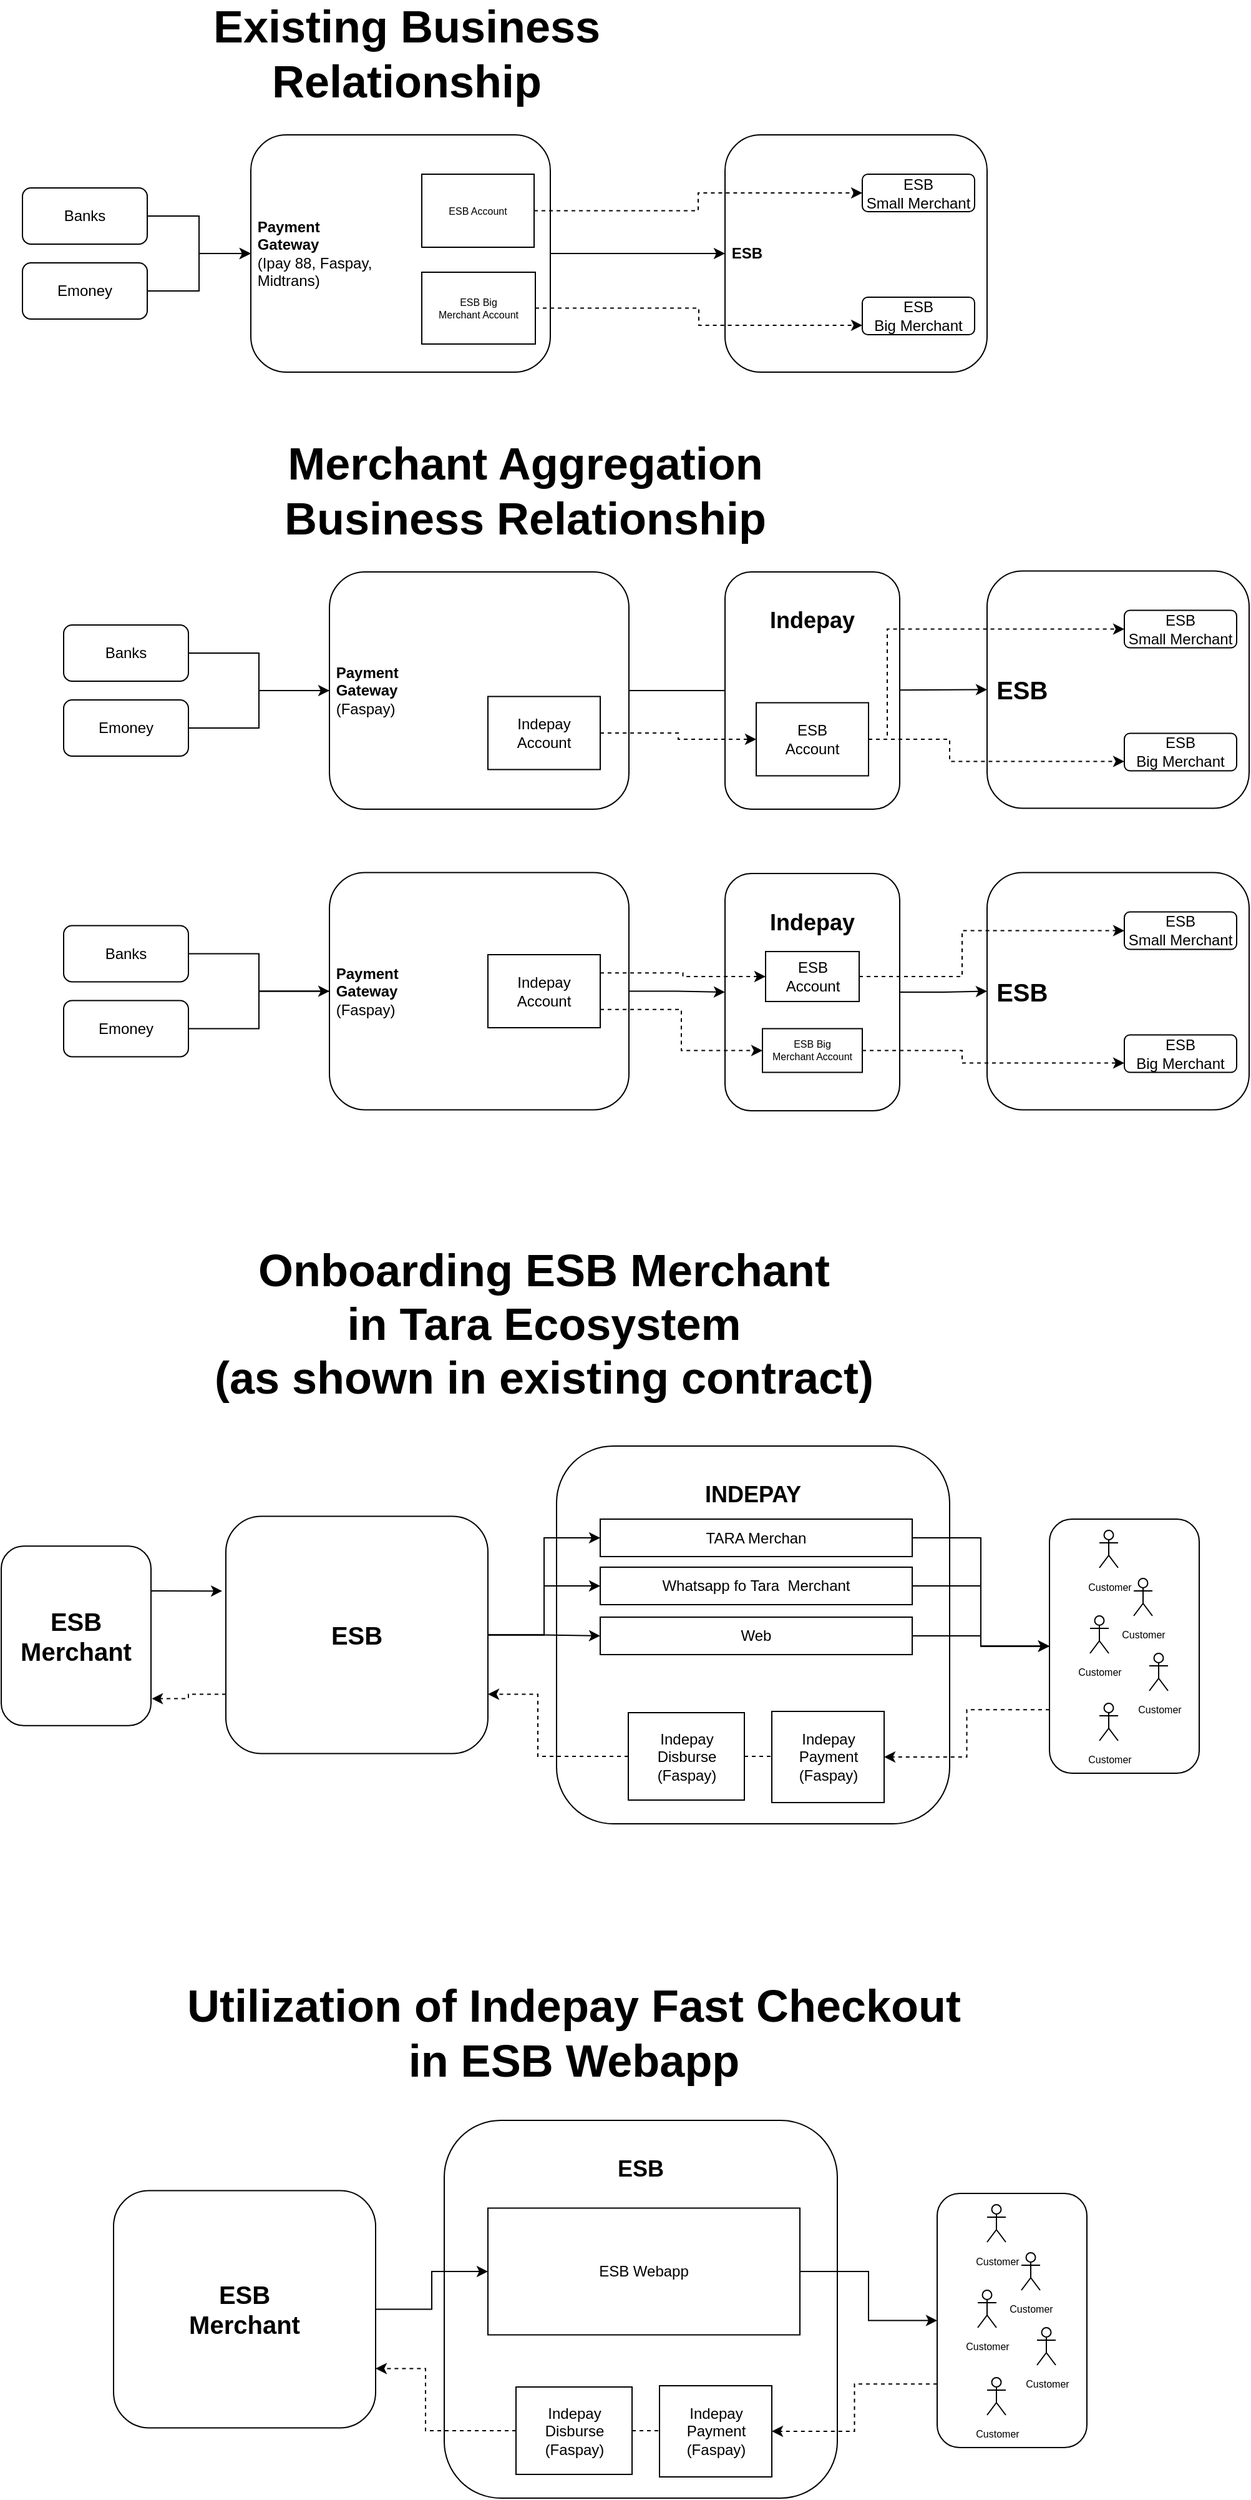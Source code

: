 <mxfile version="16.6.6" type="github">
  <diagram id="QpHCLaUq6RoqsA1fP30t" name="Page-1">
    <mxGraphModel dx="1117" dy="657" grid="1" gridSize="10" guides="1" tooltips="1" connect="1" arrows="1" fold="1" page="1" pageScale="1" pageWidth="850" pageHeight="1100" math="0" shadow="0">
      <root>
        <mxCell id="0" />
        <mxCell id="1" parent="0" />
        <mxCell id="2sVnB2PPkFa4KDsbbvt0-172" value="&lt;br&gt;INDEPAY" style="rounded=1;whiteSpace=wrap;html=1;fontSize=18;fontStyle=1;verticalAlign=top;" parent="1" vertex="1">
          <mxGeometry x="465" y="1180" width="315" height="302.5" as="geometry" />
        </mxCell>
        <mxCell id="2aQXd-WrwI2MJ-AVuC0N-1" style="edgeStyle=orthogonalEdgeStyle;rounded=0;orthogonalLoop=1;jettySize=auto;html=1;exitX=0;exitY=0.75;exitDx=0;exitDy=0;dashed=1;" edge="1" parent="1" source="2sVnB2PPkFa4KDsbbvt0-183" target="2sVnB2PPkFa4KDsbbvt0-196">
          <mxGeometry relative="1" as="geometry" />
        </mxCell>
        <mxCell id="2sVnB2PPkFa4KDsbbvt0-183" value="" style="rounded=1;whiteSpace=wrap;html=1;fontSize=8;" parent="1" vertex="1">
          <mxGeometry x="860" y="1238.5" width="120" height="203.5" as="geometry" />
        </mxCell>
        <mxCell id="2sVnB2PPkFa4KDsbbvt0-143" value="&lt;b style=&quot;font-size: 20px;&quot;&gt;&lt;span style=&quot;white-space: pre; font-size: 20px;&quot;&gt; &lt;/span&gt;ESB&lt;/b&gt;" style="rounded=1;whiteSpace=wrap;html=1;align=left;fontSize=20;" parent="1" vertex="1">
          <mxGeometry x="810" y="720.75" width="210" height="190" as="geometry" />
        </mxCell>
        <mxCell id="2sVnB2PPkFa4KDsbbvt0-144" value="ESB&lt;br&gt;Small Merchant" style="rounded=1;whiteSpace=wrap;html=1;" parent="1" vertex="1">
          <mxGeometry x="920" y="752.25" width="90" height="30" as="geometry" />
        </mxCell>
        <mxCell id="2sVnB2PPkFa4KDsbbvt0-145" value="ESB&lt;br&gt;Big Merchant" style="rounded=1;whiteSpace=wrap;html=1;" parent="1" vertex="1">
          <mxGeometry x="920" y="850.75" width="90" height="30" as="geometry" />
        </mxCell>
        <mxCell id="2sVnB2PPkFa4KDsbbvt0-8" style="edgeStyle=orthogonalEdgeStyle;rounded=0;orthogonalLoop=1;jettySize=auto;html=1;exitX=1;exitY=0.5;exitDx=0;exitDy=0;entryX=0;entryY=0.5;entryDx=0;entryDy=0;" parent="1" source="2sVnB2PPkFa4KDsbbvt0-1" target="2sVnB2PPkFa4KDsbbvt0-2" edge="1">
          <mxGeometry relative="1" as="geometry" />
        </mxCell>
        <mxCell id="2sVnB2PPkFa4KDsbbvt0-1" value="Banks" style="rounded=1;whiteSpace=wrap;html=1;" parent="1" vertex="1">
          <mxGeometry x="37" y="172.5" width="100" height="45" as="geometry" />
        </mxCell>
        <mxCell id="2sVnB2PPkFa4KDsbbvt0-99" style="edgeStyle=orthogonalEdgeStyle;rounded=0;orthogonalLoop=1;jettySize=auto;html=1;exitX=1;exitY=0.5;exitDx=0;exitDy=0;entryX=0;entryY=0.5;entryDx=0;entryDy=0;fontSize=9;" parent="1" source="2sVnB2PPkFa4KDsbbvt0-2" target="2sVnB2PPkFa4KDsbbvt0-3" edge="1">
          <mxGeometry relative="1" as="geometry" />
        </mxCell>
        <mxCell id="2sVnB2PPkFa4KDsbbvt0-2" value="&lt;span style=&quot;font-weight: bold ; white-space: pre&quot;&gt; &lt;/span&gt;&lt;b&gt;Payment&lt;/b&gt;&lt;br&gt;&lt;span style=&quot;font-weight: bold ; white-space: pre&quot;&gt; &lt;/span&gt;&lt;b&gt;Gateway&lt;/b&gt;&lt;br&gt;&lt;div&gt;&lt;span style=&quot;white-space: pre&quot;&gt; &lt;/span&gt;&lt;span&gt;(Ipay 88, Faspay,&lt;/span&gt;&lt;/div&gt;&lt;div&gt;&lt;span&gt;&lt;span style=&quot;white-space: pre&quot;&gt; &lt;/span&gt;Midtrans)&lt;/span&gt;&lt;/div&gt;" style="rounded=1;whiteSpace=wrap;html=1;align=left;" parent="1" vertex="1">
          <mxGeometry x="220" y="130" width="240" height="190" as="geometry" />
        </mxCell>
        <mxCell id="2sVnB2PPkFa4KDsbbvt0-3" value="&lt;b&gt;&lt;span style=&quot;white-space: pre&quot;&gt; &lt;/span&gt;ESB&lt;/b&gt;" style="rounded=1;whiteSpace=wrap;html=1;align=left;" parent="1" vertex="1">
          <mxGeometry x="600" y="130" width="210" height="190" as="geometry" />
        </mxCell>
        <mxCell id="2sVnB2PPkFa4KDsbbvt0-4" value="ESB&lt;br&gt;Small Merchant" style="rounded=1;whiteSpace=wrap;html=1;" parent="1" vertex="1">
          <mxGeometry x="710" y="161.5" width="90" height="30" as="geometry" />
        </mxCell>
        <mxCell id="2sVnB2PPkFa4KDsbbvt0-5" value="ESB&lt;br&gt;Big Merchant" style="rounded=1;whiteSpace=wrap;html=1;" parent="1" vertex="1">
          <mxGeometry x="710" y="260" width="90" height="30" as="geometry" />
        </mxCell>
        <mxCell id="2sVnB2PPkFa4KDsbbvt0-9" style="edgeStyle=orthogonalEdgeStyle;rounded=0;orthogonalLoop=1;jettySize=auto;html=1;exitX=1;exitY=0.5;exitDx=0;exitDy=0;entryX=0;entryY=0.5;entryDx=0;entryDy=0;" parent="1" source="2sVnB2PPkFa4KDsbbvt0-6" target="2sVnB2PPkFa4KDsbbvt0-2" edge="1">
          <mxGeometry relative="1" as="geometry" />
        </mxCell>
        <mxCell id="2sVnB2PPkFa4KDsbbvt0-6" value="Emoney" style="rounded=1;whiteSpace=wrap;html=1;" parent="1" vertex="1">
          <mxGeometry x="37" y="232.5" width="100" height="45" as="geometry" />
        </mxCell>
        <mxCell id="2sVnB2PPkFa4KDsbbvt0-100" style="edgeStyle=orthogonalEdgeStyle;rounded=0;orthogonalLoop=1;jettySize=auto;html=1;exitX=1;exitY=0.5;exitDx=0;exitDy=0;fontSize=9;dashed=1;" parent="1" source="2sVnB2PPkFa4KDsbbvt0-14" target="2sVnB2PPkFa4KDsbbvt0-4" edge="1">
          <mxGeometry relative="1" as="geometry" />
        </mxCell>
        <mxCell id="2sVnB2PPkFa4KDsbbvt0-14" value="ESB Account" style="rounded=0;whiteSpace=wrap;html=1;fontSize=8;" parent="1" vertex="1">
          <mxGeometry x="357" y="161.5" width="90" height="58.5" as="geometry" />
        </mxCell>
        <mxCell id="2sVnB2PPkFa4KDsbbvt0-101" style="edgeStyle=orthogonalEdgeStyle;rounded=0;orthogonalLoop=1;jettySize=auto;html=1;exitX=1;exitY=0.5;exitDx=0;exitDy=0;entryX=0;entryY=0.75;entryDx=0;entryDy=0;fontSize=9;dashed=1;" parent="1" source="2sVnB2PPkFa4KDsbbvt0-15" target="2sVnB2PPkFa4KDsbbvt0-5" edge="1">
          <mxGeometry relative="1" as="geometry" />
        </mxCell>
        <mxCell id="2sVnB2PPkFa4KDsbbvt0-15" value="ESB Big&lt;br&gt;Merchant Account" style="rounded=0;whiteSpace=wrap;html=1;fontSize=8;" parent="1" vertex="1">
          <mxGeometry x="357" y="240" width="91" height="57.5" as="geometry" />
        </mxCell>
        <mxCell id="2sVnB2PPkFa4KDsbbvt0-19" value="Existing Business Relationship" style="text;html=1;strokeColor=none;fillColor=none;align=center;verticalAlign=middle;whiteSpace=wrap;rounded=0;fontSize=36;fontStyle=1" parent="1" vertex="1">
          <mxGeometry x="180" y="50" width="330" height="30" as="geometry" />
        </mxCell>
        <mxCell id="2sVnB2PPkFa4KDsbbvt0-20" value="Merchant Aggregation&lt;br&gt;Business Relationship" style="text;html=1;strokeColor=none;fillColor=none;align=center;verticalAlign=middle;whiteSpace=wrap;rounded=0;fontSize=36;fontStyle=1" parent="1" vertex="1">
          <mxGeometry x="150" y="400" width="580" height="30" as="geometry" />
        </mxCell>
        <mxCell id="2sVnB2PPkFa4KDsbbvt0-21" style="edgeStyle=orthogonalEdgeStyle;rounded=0;orthogonalLoop=1;jettySize=auto;html=1;exitX=1;exitY=0.5;exitDx=0;exitDy=0;" parent="1" source="2sVnB2PPkFa4KDsbbvt0-22" target="2sVnB2PPkFa4KDsbbvt0-103" edge="1">
          <mxGeometry relative="1" as="geometry">
            <mxPoint x="200" y="570" as="targetPoint" />
          </mxGeometry>
        </mxCell>
        <mxCell id="2sVnB2PPkFa4KDsbbvt0-22" value="Banks" style="rounded=1;whiteSpace=wrap;html=1;" parent="1" vertex="1">
          <mxGeometry x="70" y="522.5" width="100" height="45" as="geometry" />
        </mxCell>
        <mxCell id="2sVnB2PPkFa4KDsbbvt0-29" value="Emoney" style="rounded=1;whiteSpace=wrap;html=1;" parent="1" vertex="1">
          <mxGeometry x="70" y="582.5" width="100" height="45" as="geometry" />
        </mxCell>
        <mxCell id="2sVnB2PPkFa4KDsbbvt0-38" value="" style="edgeStyle=orthogonalEdgeStyle;rounded=0;orthogonalLoop=1;jettySize=auto;html=1;exitX=1;exitY=0.5;exitDx=0;exitDy=0;entryX=0;entryY=0.5;entryDx=0;entryDy=0;endArrow=none;" parent="1" source="2sVnB2PPkFa4KDsbbvt0-29" target="2sVnB2PPkFa4KDsbbvt0-103" edge="1">
          <mxGeometry relative="1" as="geometry">
            <mxPoint x="137" y="587.5" as="sourcePoint" />
            <mxPoint x="200" y="570" as="targetPoint" />
          </mxGeometry>
        </mxCell>
        <mxCell id="2sVnB2PPkFa4KDsbbvt0-102" style="edgeStyle=orthogonalEdgeStyle;rounded=0;orthogonalLoop=1;jettySize=auto;html=1;exitX=1;exitY=0.5;exitDx=0;exitDy=0;entryX=0;entryY=0.5;entryDx=0;entryDy=0;fontSize=9;" parent="1" source="2sVnB2PPkFa4KDsbbvt0-103" target="2sVnB2PPkFa4KDsbbvt0-104" edge="1">
          <mxGeometry relative="1" as="geometry" />
        </mxCell>
        <mxCell id="2sVnB2PPkFa4KDsbbvt0-103" value="&lt;span style=&quot;font-weight: bold ; white-space: pre&quot;&gt; &lt;/span&gt;&lt;b&gt;Payment&lt;/b&gt;&lt;br&gt;&lt;span style=&quot;font-weight: bold ; white-space: pre&quot;&gt; &lt;/span&gt;&lt;b&gt;Gateway&lt;/b&gt;&lt;br&gt;&lt;div&gt;&lt;span style=&quot;white-space: pre&quot;&gt; &lt;/span&gt;&lt;span&gt;(Faspay&lt;/span&gt;&lt;span&gt;)&lt;/span&gt;&lt;/div&gt;" style="rounded=1;whiteSpace=wrap;html=1;align=left;" parent="1" vertex="1">
          <mxGeometry x="283" y="480" width="240" height="190" as="geometry" />
        </mxCell>
        <mxCell id="2sVnB2PPkFa4KDsbbvt0-104" value="&lt;b style=&quot;font-size: 20px;&quot;&gt;&lt;span style=&quot;white-space: pre; font-size: 20px;&quot;&gt; &lt;/span&gt;ESB&lt;/b&gt;" style="rounded=1;whiteSpace=wrap;html=1;align=left;fontSize=20;" parent="1" vertex="1">
          <mxGeometry x="810" y="479.25" width="210" height="190" as="geometry" />
        </mxCell>
        <mxCell id="2sVnB2PPkFa4KDsbbvt0-105" value="ESB&lt;br&gt;Small Merchant" style="rounded=1;whiteSpace=wrap;html=1;" parent="1" vertex="1">
          <mxGeometry x="920" y="510.75" width="90" height="30" as="geometry" />
        </mxCell>
        <mxCell id="2sVnB2PPkFa4KDsbbvt0-106" value="ESB&lt;br&gt;Big Merchant" style="rounded=1;whiteSpace=wrap;html=1;" parent="1" vertex="1">
          <mxGeometry x="920" y="609.25" width="90" height="30" as="geometry" />
        </mxCell>
        <mxCell id="2sVnB2PPkFa4KDsbbvt0-108" value="Indepay Account" style="rounded=0;whiteSpace=wrap;html=1;fontSize=12;" parent="1" vertex="1">
          <mxGeometry x="410" y="579.75" width="90" height="58.5" as="geometry" />
        </mxCell>
        <mxCell id="2sVnB2PPkFa4KDsbbvt0-135" value="&lt;br&gt;Indepay" style="rounded=1;whiteSpace=wrap;html=1;fontSize=18;fontStyle=1;verticalAlign=top;" parent="1" vertex="1">
          <mxGeometry x="600" y="480" width="140" height="190" as="geometry" />
        </mxCell>
        <mxCell id="2sVnB2PPkFa4KDsbbvt0-137" style="edgeStyle=orthogonalEdgeStyle;rounded=0;orthogonalLoop=1;jettySize=auto;html=1;exitX=1;exitY=0.5;exitDx=0;exitDy=0;" parent="1" source="2sVnB2PPkFa4KDsbbvt0-138" target="2sVnB2PPkFa4KDsbbvt0-142" edge="1">
          <mxGeometry relative="1" as="geometry">
            <mxPoint x="200" y="810.75" as="targetPoint" />
          </mxGeometry>
        </mxCell>
        <mxCell id="2sVnB2PPkFa4KDsbbvt0-138" value="Banks" style="rounded=1;whiteSpace=wrap;html=1;" parent="1" vertex="1">
          <mxGeometry x="70" y="763.25" width="100" height="45" as="geometry" />
        </mxCell>
        <mxCell id="2sVnB2PPkFa4KDsbbvt0-139" value="Emoney" style="rounded=1;whiteSpace=wrap;html=1;" parent="1" vertex="1">
          <mxGeometry x="70" y="823.25" width="100" height="45" as="geometry" />
        </mxCell>
        <mxCell id="2sVnB2PPkFa4KDsbbvt0-140" value="" style="edgeStyle=orthogonalEdgeStyle;rounded=0;orthogonalLoop=1;jettySize=auto;html=1;exitX=1;exitY=0.5;exitDx=0;exitDy=0;entryX=0;entryY=0.5;entryDx=0;entryDy=0;endArrow=none;" parent="1" source="2sVnB2PPkFa4KDsbbvt0-139" target="2sVnB2PPkFa4KDsbbvt0-142" edge="1">
          <mxGeometry relative="1" as="geometry">
            <mxPoint x="137" y="828.25" as="sourcePoint" />
            <mxPoint x="200" y="810.75" as="targetPoint" />
          </mxGeometry>
        </mxCell>
        <mxCell id="2aQXd-WrwI2MJ-AVuC0N-31" style="edgeStyle=orthogonalEdgeStyle;rounded=0;orthogonalLoop=1;jettySize=auto;html=1;exitX=1;exitY=0.5;exitDx=0;exitDy=0;entryX=0;entryY=0.5;entryDx=0;entryDy=0;" edge="1" parent="1" source="2sVnB2PPkFa4KDsbbvt0-142" target="2sVnB2PPkFa4KDsbbvt0-147">
          <mxGeometry relative="1" as="geometry" />
        </mxCell>
        <mxCell id="2sVnB2PPkFa4KDsbbvt0-142" value="&lt;span style=&quot;font-weight: bold ; white-space: pre&quot;&gt; &lt;/span&gt;&lt;b&gt;Payment&lt;/b&gt;&lt;br&gt;&lt;span style=&quot;font-weight: bold ; white-space: pre&quot;&gt; &lt;/span&gt;&lt;b&gt;Gateway&lt;/b&gt;&lt;br&gt;&lt;div&gt;&lt;span style=&quot;white-space: pre&quot;&gt; &lt;/span&gt;&lt;span&gt;(Faspay&lt;/span&gt;&lt;span&gt;)&lt;/span&gt;&lt;/div&gt;" style="rounded=1;whiteSpace=wrap;html=1;align=left;" parent="1" vertex="1">
          <mxGeometry x="283" y="720.75" width="240" height="190" as="geometry" />
        </mxCell>
        <mxCell id="2sVnB2PPkFa4KDsbbvt0-146" value="Indepay Account" style="rounded=0;whiteSpace=wrap;html=1;fontSize=12;" parent="1" vertex="1">
          <mxGeometry x="410" y="786.5" width="90" height="58.5" as="geometry" />
        </mxCell>
        <mxCell id="2aQXd-WrwI2MJ-AVuC0N-39" style="edgeStyle=orthogonalEdgeStyle;rounded=0;orthogonalLoop=1;jettySize=auto;html=1;entryX=0;entryY=0.5;entryDx=0;entryDy=0;" edge="1" parent="1" source="2sVnB2PPkFa4KDsbbvt0-147" target="2sVnB2PPkFa4KDsbbvt0-143">
          <mxGeometry relative="1" as="geometry" />
        </mxCell>
        <mxCell id="2sVnB2PPkFa4KDsbbvt0-147" value="&lt;br&gt;Indepay" style="rounded=1;whiteSpace=wrap;html=1;fontSize=18;fontStyle=1;verticalAlign=top;" parent="1" vertex="1">
          <mxGeometry x="600" y="721.5" width="140" height="190" as="geometry" />
        </mxCell>
        <mxCell id="2sVnB2PPkFa4KDsbbvt0-150" value="Onboarding ESB Merchant&lt;br&gt;in Tara Ecosystem&lt;br&gt;(as shown in existing contract)" style="text;html=1;strokeColor=none;fillColor=none;align=center;verticalAlign=middle;whiteSpace=wrap;rounded=0;fontSize=36;fontStyle=1" parent="1" vertex="1">
          <mxGeometry x="165" y="1067" width="580" height="30" as="geometry" />
        </mxCell>
        <mxCell id="2sVnB2PPkFa4KDsbbvt0-198" style="edgeStyle=orthogonalEdgeStyle;rounded=0;orthogonalLoop=1;jettySize=auto;html=1;exitX=1;exitY=0.5;exitDx=0;exitDy=0;entryX=0;entryY=0.5;entryDx=0;entryDy=0;fontSize=8;" parent="1" source="2sVnB2PPkFa4KDsbbvt0-169" target="2sVnB2PPkFa4KDsbbvt0-173" edge="1">
          <mxGeometry relative="1" as="geometry" />
        </mxCell>
        <mxCell id="2sVnB2PPkFa4KDsbbvt0-199" style="edgeStyle=orthogonalEdgeStyle;rounded=0;orthogonalLoop=1;jettySize=auto;html=1;exitX=1;exitY=0.5;exitDx=0;exitDy=0;fontSize=8;" parent="1" source="2sVnB2PPkFa4KDsbbvt0-169" target="2sVnB2PPkFa4KDsbbvt0-174" edge="1">
          <mxGeometry relative="1" as="geometry" />
        </mxCell>
        <mxCell id="2sVnB2PPkFa4KDsbbvt0-200" style="edgeStyle=orthogonalEdgeStyle;rounded=0;orthogonalLoop=1;jettySize=auto;html=1;exitX=1;exitY=0.5;exitDx=0;exitDy=0;fontSize=8;" parent="1" source="2sVnB2PPkFa4KDsbbvt0-169" target="2sVnB2PPkFa4KDsbbvt0-175" edge="1">
          <mxGeometry relative="1" as="geometry" />
        </mxCell>
        <mxCell id="2aQXd-WrwI2MJ-AVuC0N-29" style="edgeStyle=orthogonalEdgeStyle;rounded=0;orthogonalLoop=1;jettySize=auto;html=1;exitX=0;exitY=0.75;exitDx=0;exitDy=0;entryX=1.005;entryY=0.85;entryDx=0;entryDy=0;entryPerimeter=0;dashed=1;" edge="1" parent="1" source="2sVnB2PPkFa4KDsbbvt0-169" target="2aQXd-WrwI2MJ-AVuC0N-26">
          <mxGeometry relative="1" as="geometry" />
        </mxCell>
        <mxCell id="2sVnB2PPkFa4KDsbbvt0-169" value="&lt;b style=&quot;font-size: 20px&quot;&gt;ESB&lt;/b&gt;" style="rounded=1;whiteSpace=wrap;html=1;align=center;fontSize=20;" parent="1" vertex="1">
          <mxGeometry x="200" y="1236.25" width="210" height="190" as="geometry" />
        </mxCell>
        <mxCell id="2sVnB2PPkFa4KDsbbvt0-193" style="edgeStyle=orthogonalEdgeStyle;rounded=0;orthogonalLoop=1;jettySize=auto;html=1;exitX=1;exitY=0.5;exitDx=0;exitDy=0;entryX=0;entryY=0.5;entryDx=0;entryDy=0;fontSize=8;" parent="1" source="2sVnB2PPkFa4KDsbbvt0-173" target="2sVnB2PPkFa4KDsbbvt0-183" edge="1">
          <mxGeometry relative="1" as="geometry" />
        </mxCell>
        <mxCell id="2sVnB2PPkFa4KDsbbvt0-173" value="TARA Merchan" style="rounded=0;whiteSpace=wrap;html=1;fontSize=12;" parent="1" vertex="1">
          <mxGeometry x="500" y="1238.5" width="250" height="30" as="geometry" />
        </mxCell>
        <mxCell id="2sVnB2PPkFa4KDsbbvt0-194" style="edgeStyle=orthogonalEdgeStyle;rounded=0;orthogonalLoop=1;jettySize=auto;html=1;exitX=1;exitY=0.5;exitDx=0;exitDy=0;entryX=0;entryY=0.5;entryDx=0;entryDy=0;fontSize=8;" parent="1" source="2sVnB2PPkFa4KDsbbvt0-174" target="2sVnB2PPkFa4KDsbbvt0-183" edge="1">
          <mxGeometry relative="1" as="geometry" />
        </mxCell>
        <mxCell id="2sVnB2PPkFa4KDsbbvt0-174" value="Whatsapp fo Tara&amp;nbsp; Merchant" style="rounded=0;whiteSpace=wrap;html=1;fontSize=12;" parent="1" vertex="1">
          <mxGeometry x="500" y="1277" width="250" height="30" as="geometry" />
        </mxCell>
        <mxCell id="2sVnB2PPkFa4KDsbbvt0-195" style="edgeStyle=orthogonalEdgeStyle;rounded=0;orthogonalLoop=1;jettySize=auto;html=1;exitX=1;exitY=0.5;exitDx=0;exitDy=0;fontSize=8;" parent="1" source="2sVnB2PPkFa4KDsbbvt0-175" target="2sVnB2PPkFa4KDsbbvt0-183" edge="1">
          <mxGeometry relative="1" as="geometry" />
        </mxCell>
        <mxCell id="2sVnB2PPkFa4KDsbbvt0-175" value="Web" style="rounded=0;whiteSpace=wrap;html=1;fontSize=12;" parent="1" vertex="1">
          <mxGeometry x="500" y="1317" width="250" height="30" as="geometry" />
        </mxCell>
        <mxCell id="2sVnB2PPkFa4KDsbbvt0-178" value="&lt;font style=&quot;font-size: 8px&quot;&gt;Customer&lt;/font&gt;" style="shape=umlActor;verticalLabelPosition=bottom;verticalAlign=top;html=1;outlineConnect=0;fontSize=12;" parent="1" vertex="1">
          <mxGeometry x="900" y="1247.5" width="15" height="30" as="geometry" />
        </mxCell>
        <mxCell id="2sVnB2PPkFa4KDsbbvt0-179" value="&lt;font style=&quot;font-size: 8px&quot;&gt;Customer&lt;/font&gt;" style="shape=umlActor;verticalLabelPosition=bottom;verticalAlign=top;html=1;outlineConnect=0;fontSize=12;" parent="1" vertex="1">
          <mxGeometry x="927.5" y="1286" width="15" height="30" as="geometry" />
        </mxCell>
        <mxCell id="2sVnB2PPkFa4KDsbbvt0-180" value="&lt;font style=&quot;font-size: 8px&quot;&gt;Customer&lt;/font&gt;" style="shape=umlActor;verticalLabelPosition=bottom;verticalAlign=top;html=1;outlineConnect=0;fontSize=12;" parent="1" vertex="1">
          <mxGeometry x="892.5" y="1316" width="15" height="30" as="geometry" />
        </mxCell>
        <mxCell id="2sVnB2PPkFa4KDsbbvt0-181" value="&lt;font style=&quot;font-size: 8px&quot;&gt;Customer&lt;/font&gt;" style="shape=umlActor;verticalLabelPosition=bottom;verticalAlign=top;html=1;outlineConnect=0;fontSize=12;" parent="1" vertex="1">
          <mxGeometry x="940" y="1346" width="15" height="30" as="geometry" />
        </mxCell>
        <mxCell id="2sVnB2PPkFa4KDsbbvt0-182" value="&lt;font style=&quot;font-size: 8px&quot;&gt;Customer&lt;/font&gt;" style="shape=umlActor;verticalLabelPosition=bottom;verticalAlign=top;html=1;outlineConnect=0;fontSize=12;" parent="1" vertex="1">
          <mxGeometry x="900" y="1386" width="15" height="30" as="geometry" />
        </mxCell>
        <mxCell id="2sVnB2PPkFa4KDsbbvt0-196" value="Indepay&lt;br&gt;Payment&lt;br&gt;(Faspay)" style="rounded=0;whiteSpace=wrap;html=1;fontSize=12;" parent="1" vertex="1">
          <mxGeometry x="637.5" y="1392.5" width="90" height="73" as="geometry" />
        </mxCell>
        <mxCell id="2sVnB2PPkFa4KDsbbvt0-202" style="edgeStyle=orthogonalEdgeStyle;rounded=0;orthogonalLoop=1;jettySize=auto;html=1;exitX=1;exitY=0.5;exitDx=0;exitDy=0;entryX=0;entryY=0.5;entryDx=0;entryDy=0;fontSize=8;dashed=1;endArrow=none;endFill=0;" parent="1" source="2sVnB2PPkFa4KDsbbvt0-197" target="2sVnB2PPkFa4KDsbbvt0-196" edge="1">
          <mxGeometry relative="1" as="geometry" />
        </mxCell>
        <mxCell id="2aQXd-WrwI2MJ-AVuC0N-2" style="edgeStyle=orthogonalEdgeStyle;rounded=0;orthogonalLoop=1;jettySize=auto;html=1;exitX=0;exitY=0.5;exitDx=0;exitDy=0;entryX=1;entryY=0.75;entryDx=0;entryDy=0;dashed=1;" edge="1" parent="1" source="2sVnB2PPkFa4KDsbbvt0-197" target="2sVnB2PPkFa4KDsbbvt0-169">
          <mxGeometry relative="1" as="geometry">
            <Array as="points">
              <mxPoint x="450" y="1428.5" />
              <mxPoint x="450" y="1378.5" />
            </Array>
          </mxGeometry>
        </mxCell>
        <mxCell id="2sVnB2PPkFa4KDsbbvt0-197" value="Indepay&lt;br&gt;Disburse&lt;br&gt;(Faspay)" style="rounded=0;whiteSpace=wrap;html=1;fontSize=12;" parent="1" vertex="1">
          <mxGeometry x="522.5" y="1393.5" width="93" height="70" as="geometry" />
        </mxCell>
        <mxCell id="2aQXd-WrwI2MJ-AVuC0N-3" value="Utilization of Indepay Fast Checkout&lt;br&gt;in ESB Webapp" style="text;html=1;strokeColor=none;fillColor=none;align=center;verticalAlign=middle;whiteSpace=wrap;rounded=0;fontSize=36;fontStyle=1" vertex="1" parent="1">
          <mxGeometry x="154" y="1635" width="650" height="30" as="geometry" />
        </mxCell>
        <mxCell id="2aQXd-WrwI2MJ-AVuC0N-4" value="&lt;br&gt;ESB" style="rounded=1;whiteSpace=wrap;html=1;fontSize=18;fontStyle=1;verticalAlign=top;" vertex="1" parent="1">
          <mxGeometry x="375" y="1720" width="315" height="302.5" as="geometry" />
        </mxCell>
        <mxCell id="2aQXd-WrwI2MJ-AVuC0N-5" style="edgeStyle=orthogonalEdgeStyle;rounded=0;orthogonalLoop=1;jettySize=auto;html=1;exitX=0;exitY=0.75;exitDx=0;exitDy=0;dashed=1;" edge="1" parent="1" source="2aQXd-WrwI2MJ-AVuC0N-6" target="2aQXd-WrwI2MJ-AVuC0N-22">
          <mxGeometry relative="1" as="geometry" />
        </mxCell>
        <mxCell id="2aQXd-WrwI2MJ-AVuC0N-6" value="" style="rounded=1;whiteSpace=wrap;html=1;fontSize=8;" vertex="1" parent="1">
          <mxGeometry x="770" y="1778.5" width="120" height="203.5" as="geometry" />
        </mxCell>
        <mxCell id="2aQXd-WrwI2MJ-AVuC0N-7" style="edgeStyle=orthogonalEdgeStyle;rounded=0;orthogonalLoop=1;jettySize=auto;html=1;exitX=1;exitY=0.5;exitDx=0;exitDy=0;entryX=0;entryY=0.5;entryDx=0;entryDy=0;fontSize=8;" edge="1" parent="1" source="2aQXd-WrwI2MJ-AVuC0N-10" target="2aQXd-WrwI2MJ-AVuC0N-12">
          <mxGeometry relative="1" as="geometry" />
        </mxCell>
        <mxCell id="2aQXd-WrwI2MJ-AVuC0N-10" value="&lt;b style=&quot;font-size: 20px&quot;&gt;ESB&lt;br&gt;Merchant&lt;br&gt;&lt;/b&gt;" style="rounded=1;whiteSpace=wrap;html=1;align=center;fontSize=20;" vertex="1" parent="1">
          <mxGeometry x="110" y="1776.25" width="210" height="190" as="geometry" />
        </mxCell>
        <mxCell id="2aQXd-WrwI2MJ-AVuC0N-11" style="edgeStyle=orthogonalEdgeStyle;rounded=0;orthogonalLoop=1;jettySize=auto;html=1;exitX=1;exitY=0.5;exitDx=0;exitDy=0;entryX=0;entryY=0.5;entryDx=0;entryDy=0;fontSize=8;" edge="1" parent="1" source="2aQXd-WrwI2MJ-AVuC0N-12" target="2aQXd-WrwI2MJ-AVuC0N-6">
          <mxGeometry relative="1" as="geometry" />
        </mxCell>
        <mxCell id="2aQXd-WrwI2MJ-AVuC0N-12" value="ESB Webapp" style="rounded=0;whiteSpace=wrap;html=1;fontSize=12;" vertex="1" parent="1">
          <mxGeometry x="410" y="1790.25" width="250" height="101.5" as="geometry" />
        </mxCell>
        <mxCell id="2aQXd-WrwI2MJ-AVuC0N-17" value="&lt;font style=&quot;font-size: 8px&quot;&gt;Customer&lt;/font&gt;" style="shape=umlActor;verticalLabelPosition=bottom;verticalAlign=top;html=1;outlineConnect=0;fontSize=12;" vertex="1" parent="1">
          <mxGeometry x="810" y="1787.5" width="15" height="30" as="geometry" />
        </mxCell>
        <mxCell id="2aQXd-WrwI2MJ-AVuC0N-18" value="&lt;font style=&quot;font-size: 8px&quot;&gt;Customer&lt;/font&gt;" style="shape=umlActor;verticalLabelPosition=bottom;verticalAlign=top;html=1;outlineConnect=0;fontSize=12;" vertex="1" parent="1">
          <mxGeometry x="837.5" y="1826" width="15" height="30" as="geometry" />
        </mxCell>
        <mxCell id="2aQXd-WrwI2MJ-AVuC0N-19" value="&lt;font style=&quot;font-size: 8px&quot;&gt;Customer&lt;/font&gt;" style="shape=umlActor;verticalLabelPosition=bottom;verticalAlign=top;html=1;outlineConnect=0;fontSize=12;" vertex="1" parent="1">
          <mxGeometry x="802.5" y="1856" width="15" height="30" as="geometry" />
        </mxCell>
        <mxCell id="2aQXd-WrwI2MJ-AVuC0N-20" value="&lt;font style=&quot;font-size: 8px&quot;&gt;Customer&lt;/font&gt;" style="shape=umlActor;verticalLabelPosition=bottom;verticalAlign=top;html=1;outlineConnect=0;fontSize=12;" vertex="1" parent="1">
          <mxGeometry x="850" y="1886" width="15" height="30" as="geometry" />
        </mxCell>
        <mxCell id="2aQXd-WrwI2MJ-AVuC0N-21" value="&lt;font style=&quot;font-size: 8px&quot;&gt;Customer&lt;/font&gt;" style="shape=umlActor;verticalLabelPosition=bottom;verticalAlign=top;html=1;outlineConnect=0;fontSize=12;" vertex="1" parent="1">
          <mxGeometry x="810" y="1926" width="15" height="30" as="geometry" />
        </mxCell>
        <mxCell id="2aQXd-WrwI2MJ-AVuC0N-22" value="Indepay&lt;br&gt;Payment&lt;br&gt;(Faspay)" style="rounded=0;whiteSpace=wrap;html=1;fontSize=12;" vertex="1" parent="1">
          <mxGeometry x="547.5" y="1932.5" width="90" height="73" as="geometry" />
        </mxCell>
        <mxCell id="2aQXd-WrwI2MJ-AVuC0N-23" style="edgeStyle=orthogonalEdgeStyle;rounded=0;orthogonalLoop=1;jettySize=auto;html=1;exitX=1;exitY=0.5;exitDx=0;exitDy=0;entryX=0;entryY=0.5;entryDx=0;entryDy=0;fontSize=8;dashed=1;endArrow=none;endFill=0;" edge="1" parent="1" source="2aQXd-WrwI2MJ-AVuC0N-25" target="2aQXd-WrwI2MJ-AVuC0N-22">
          <mxGeometry relative="1" as="geometry" />
        </mxCell>
        <mxCell id="2aQXd-WrwI2MJ-AVuC0N-24" style="edgeStyle=orthogonalEdgeStyle;rounded=0;orthogonalLoop=1;jettySize=auto;html=1;exitX=0;exitY=0.5;exitDx=0;exitDy=0;entryX=1;entryY=0.75;entryDx=0;entryDy=0;dashed=1;" edge="1" parent="1" source="2aQXd-WrwI2MJ-AVuC0N-25" target="2aQXd-WrwI2MJ-AVuC0N-10">
          <mxGeometry relative="1" as="geometry">
            <Array as="points">
              <mxPoint x="360" y="1968.5" />
              <mxPoint x="360" y="1918.5" />
            </Array>
          </mxGeometry>
        </mxCell>
        <mxCell id="2aQXd-WrwI2MJ-AVuC0N-25" value="Indepay&lt;br&gt;Disburse&lt;br&gt;(Faspay)" style="rounded=0;whiteSpace=wrap;html=1;fontSize=12;" vertex="1" parent="1">
          <mxGeometry x="432.5" y="1933.5" width="93" height="70" as="geometry" />
        </mxCell>
        <mxCell id="2aQXd-WrwI2MJ-AVuC0N-28" style="edgeStyle=orthogonalEdgeStyle;rounded=0;orthogonalLoop=1;jettySize=auto;html=1;exitX=1;exitY=0.25;exitDx=0;exitDy=0;entryX=-0.014;entryY=0.315;entryDx=0;entryDy=0;entryPerimeter=0;" edge="1" parent="1" source="2aQXd-WrwI2MJ-AVuC0N-26" target="2sVnB2PPkFa4KDsbbvt0-169">
          <mxGeometry relative="1" as="geometry" />
        </mxCell>
        <mxCell id="2aQXd-WrwI2MJ-AVuC0N-26" value="&lt;b style=&quot;font-size: 20px&quot;&gt;ESB&lt;br&gt;Merchant&lt;br&gt;&lt;/b&gt;" style="rounded=1;whiteSpace=wrap;html=1;align=center;fontSize=20;" vertex="1" parent="1">
          <mxGeometry x="20" y="1260.12" width="120" height="143.75" as="geometry" />
        </mxCell>
        <mxCell id="2aQXd-WrwI2MJ-AVuC0N-41" style="edgeStyle=orthogonalEdgeStyle;rounded=0;orthogonalLoop=1;jettySize=auto;html=1;exitX=1;exitY=0.5;exitDx=0;exitDy=0;entryX=0;entryY=0.5;entryDx=0;entryDy=0;dashed=1;" edge="1" parent="1" source="2aQXd-WrwI2MJ-AVuC0N-30" target="2sVnB2PPkFa4KDsbbvt0-105">
          <mxGeometry relative="1" as="geometry">
            <Array as="points">
              <mxPoint x="730" y="614" />
              <mxPoint x="730" y="526" />
            </Array>
          </mxGeometry>
        </mxCell>
        <mxCell id="2aQXd-WrwI2MJ-AVuC0N-42" style="edgeStyle=orthogonalEdgeStyle;rounded=0;orthogonalLoop=1;jettySize=auto;html=1;exitX=1;exitY=0.5;exitDx=0;exitDy=0;entryX=0;entryY=0.75;entryDx=0;entryDy=0;dashed=1;" edge="1" parent="1" source="2aQXd-WrwI2MJ-AVuC0N-30" target="2sVnB2PPkFa4KDsbbvt0-106">
          <mxGeometry relative="1" as="geometry">
            <Array as="points">
              <mxPoint x="780" y="614" />
              <mxPoint x="780" y="632" />
            </Array>
          </mxGeometry>
        </mxCell>
        <mxCell id="2aQXd-WrwI2MJ-AVuC0N-30" value="ESB&lt;br&gt;Account" style="rounded=0;whiteSpace=wrap;html=1;fontSize=12;" vertex="1" parent="1">
          <mxGeometry x="625" y="584.75" width="90" height="58.5" as="geometry" />
        </mxCell>
        <mxCell id="2aQXd-WrwI2MJ-AVuC0N-34" style="edgeStyle=orthogonalEdgeStyle;rounded=0;orthogonalLoop=1;jettySize=auto;html=1;exitX=1;exitY=0.5;exitDx=0;exitDy=0;entryX=0;entryY=0.5;entryDx=0;entryDy=0;dashed=1;" edge="1" parent="1" source="2aQXd-WrwI2MJ-AVuC0N-32" target="2sVnB2PPkFa4KDsbbvt0-144">
          <mxGeometry relative="1" as="geometry">
            <Array as="points">
              <mxPoint x="790" y="804" />
              <mxPoint x="790" y="767" />
            </Array>
          </mxGeometry>
        </mxCell>
        <mxCell id="2aQXd-WrwI2MJ-AVuC0N-32" value="ESB&lt;br&gt;Account" style="rounded=0;whiteSpace=wrap;html=1;fontSize=12;" vertex="1" parent="1">
          <mxGeometry x="632.5" y="784" width="75" height="40" as="geometry" />
        </mxCell>
        <mxCell id="2aQXd-WrwI2MJ-AVuC0N-35" style="edgeStyle=orthogonalEdgeStyle;rounded=0;orthogonalLoop=1;jettySize=auto;html=1;exitX=1;exitY=0.5;exitDx=0;exitDy=0;entryX=0;entryY=0.75;entryDx=0;entryDy=0;dashed=1;" edge="1" parent="1" source="2aQXd-WrwI2MJ-AVuC0N-33" target="2sVnB2PPkFa4KDsbbvt0-145">
          <mxGeometry relative="1" as="geometry">
            <Array as="points">
              <mxPoint x="790" y="863" />
              <mxPoint x="790" y="873" />
            </Array>
          </mxGeometry>
        </mxCell>
        <mxCell id="2aQXd-WrwI2MJ-AVuC0N-33" value="ESB Big&lt;br&gt;Merchant Account" style="rounded=0;whiteSpace=wrap;html=1;fontSize=8;" vertex="1" parent="1">
          <mxGeometry x="630" y="845.75" width="80" height="35" as="geometry" />
        </mxCell>
        <mxCell id="2aQXd-WrwI2MJ-AVuC0N-37" style="edgeStyle=orthogonalEdgeStyle;rounded=0;orthogonalLoop=1;jettySize=auto;html=1;exitX=1;exitY=0.25;exitDx=0;exitDy=0;dashed=1;" edge="1" parent="1" source="2sVnB2PPkFa4KDsbbvt0-146" target="2aQXd-WrwI2MJ-AVuC0N-32">
          <mxGeometry relative="1" as="geometry" />
        </mxCell>
        <mxCell id="2aQXd-WrwI2MJ-AVuC0N-38" style="edgeStyle=orthogonalEdgeStyle;rounded=0;orthogonalLoop=1;jettySize=auto;html=1;exitX=1;exitY=0.75;exitDx=0;exitDy=0;entryX=0;entryY=0.5;entryDx=0;entryDy=0;dashed=1;" edge="1" parent="1" source="2sVnB2PPkFa4KDsbbvt0-146" target="2aQXd-WrwI2MJ-AVuC0N-33">
          <mxGeometry relative="1" as="geometry" />
        </mxCell>
        <mxCell id="2aQXd-WrwI2MJ-AVuC0N-40" style="edgeStyle=orthogonalEdgeStyle;rounded=0;orthogonalLoop=1;jettySize=auto;html=1;exitX=1;exitY=0.5;exitDx=0;exitDy=0;entryX=0;entryY=0.5;entryDx=0;entryDy=0;dashed=1;" edge="1" parent="1" source="2sVnB2PPkFa4KDsbbvt0-108" target="2aQXd-WrwI2MJ-AVuC0N-30">
          <mxGeometry relative="1" as="geometry" />
        </mxCell>
      </root>
    </mxGraphModel>
  </diagram>
</mxfile>
